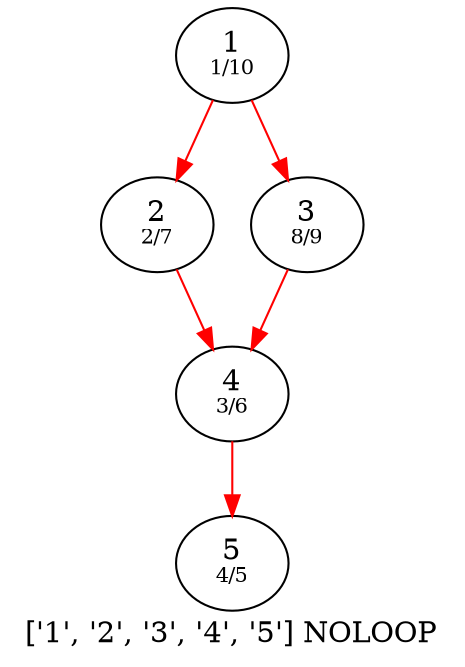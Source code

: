 digraph g {
label ="['1', '2', '3', '4', '5'] NOLOOP"
1 [label = <1<BR /><FONT POINT-SIZE="10">1/10</FONT>>]
2 [label = <2<BR /><FONT POINT-SIZE="10">2/7</FONT>>]
3 [label = <3<BR /><FONT POINT-SIZE="10">8/9</FONT>>]
4 [label = <4<BR /><FONT POINT-SIZE="10">3/6</FONT>>]
5 [label = <5<BR /><FONT POINT-SIZE="10">4/5</FONT>>]
	edge [color=red]		1->2
		1->3
		2->4
		3->4
		4->5
}